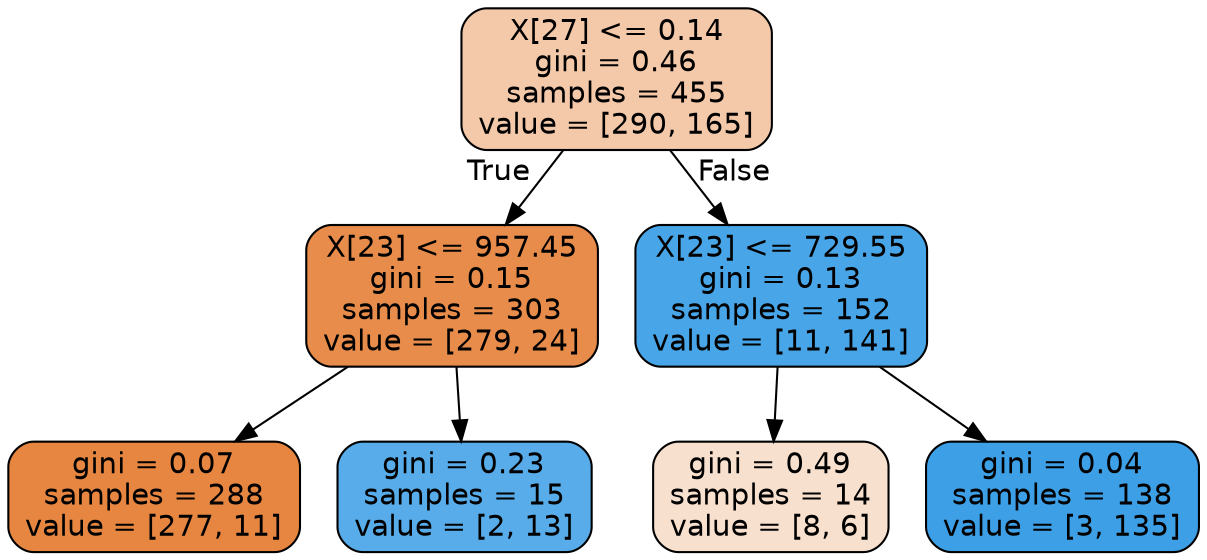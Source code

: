 digraph Tree {
node [shape=box, style="filled, rounded", color="black", fontname=helvetica] ;
edge [fontname=helvetica] ;
0 [label="X[27] <= 0.14\ngini = 0.46\nsamples = 455\nvalue = [290, 165]", fillcolor="#f4c9aa"] ;
1 [label="X[23] <= 957.45\ngini = 0.15\nsamples = 303\nvalue = [279, 24]", fillcolor="#e78c4a"] ;
0 -> 1 [labeldistance=2.5, labelangle=45, headlabel="True"] ;
2 [label="gini = 0.07\nsamples = 288\nvalue = [277, 11]", fillcolor="#e68641"] ;
1 -> 2 ;
3 [label="gini = 0.23\nsamples = 15\nvalue = [2, 13]", fillcolor="#57ace9"] ;
1 -> 3 ;
4 [label="X[23] <= 729.55\ngini = 0.13\nsamples = 152\nvalue = [11, 141]", fillcolor="#48a5e7"] ;
0 -> 4 [labeldistance=2.5, labelangle=-45, headlabel="False"] ;
5 [label="gini = 0.49\nsamples = 14\nvalue = [8, 6]", fillcolor="#f8e0ce"] ;
4 -> 5 ;
6 [label="gini = 0.04\nsamples = 138\nvalue = [3, 135]", fillcolor="#3d9fe6"] ;
4 -> 6 ;
}